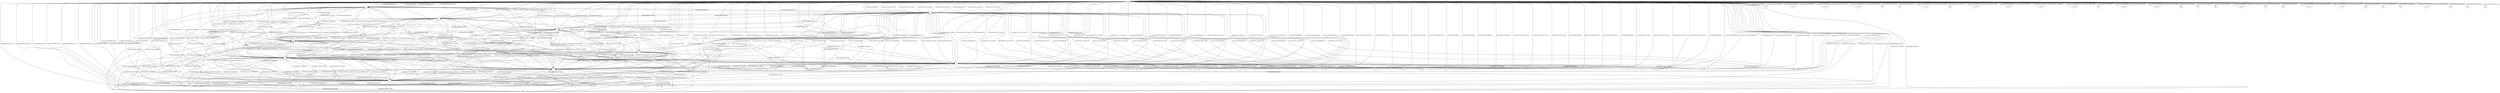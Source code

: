 digraph witness5 {
 0 [label="0",shape=ellipse]
 1 [label="1",shape=ellipse]
 2 [label="2",shape=ellipse]
 3 [label="3",shape=ellipse]
 4 [label="4",shape=ellipse]
 5 [label="5",shape=ellipse]
 6 [label="6",shape=ellipse]
 7 [label="7",shape=ellipse]
 8 [label="8",shape=ellipse]
 9 [label="9",shape=ellipse]
 10 [label="10",shape=ellipse]
 11 [label="11",shape=ellipse]
 12 [label="12",shape=ellipse]
 13 [label="13",shape=ellipse]
 14 [label="14",shape=ellipse]
 15 [label="15",shape=ellipse]
 16 [label="16",shape=ellipse]
 17 [label="17",shape=ellipse]
 18 [label="18",shape=ellipse]
 19 [label="19",shape=ellipse]
 20 [label="20",shape=ellipse]
 21 [label="21",shape=ellipse]
 22 [label="22",shape=ellipse]
 23 [label="23",shape=ellipse]
 24 [label="24",shape=ellipse]
 25 [label="25",shape=ellipse]
 26 [label="26",shape=ellipse]
 27 [label="27",shape=ellipse]
 28 [label="28",shape=ellipse]
 29 [label="29",shape=ellipse]
 30 [label="30",shape=ellipse]
 31 [label="31",shape=ellipse]
 32 [label="32",shape=ellipse]
 33 [label="33",shape=ellipse]
 34 [label="34",shape=ellipse]
 35 [label="35",shape=ellipse]
 36 [label="36",shape=ellipse]
 37 [label="37",shape=ellipse]
 38 [label="38",shape=ellipse]
 39 [label="39",shape=ellipse]
 40 [label="40",shape=ellipse]
 41 [label="41",shape=ellipse]
 42 [label="42",shape=ellipse]
 43 [label="43",shape=ellipse]
 44 [label="44",shape=ellipse]
 45 [label="45",shape=ellipse]
 46 [label="46",shape=ellipse]
 47 [label="47",shape=ellipse]
 48 [label="48",shape=ellipse]
 49 [label="49",shape=ellipse]
 50 [label="50",shape=ellipse]
 51 [label="51",shape=ellipse]
 52 [label="52",shape=ellipse]
 53 [label="53",shape=ellipse]
 54 [label="54",shape=ellipse]
 55 [label="55",shape=ellipse]
 56 [label="56",shape=ellipse]
 57 [label="57",shape=ellipse]
 58 [label="58",shape=ellipse]
 59 [label="59",shape=ellipse]
 60 [label="60",shape=ellipse]
 61 [label="61",shape=ellipse]
 62 [label="62",shape=ellipse]
 63 [label="63",shape=ellipse]
 64 [label="64",shape=ellipse]
 65 [label="65",shape=ellipse]
 66 [label="66",shape=ellipse]
 67 [label="67",shape=ellipse]
 68 [label="68",shape=ellipse]
 69 [label="69",shape=ellipse]
 70 [label="70",shape=ellipse]
 71 [label="71",shape=ellipse]
 72 [label="72",shape=ellipse]
 73 [label="73",shape=ellipse]
 74 [label="74",shape=ellipse]
    0 -> 1[label="<none;req_r4;idle;req_r3;req_r4>"]
    0 -> 1[label="<none;idle;idle;req_r3;idle>"]
    0 -> 2[label="<none;idle;req_r2;req_r2;req_r4>"]
    0 -> 2[label="<none;idle;req_r7;req_r7;req_r4>"]
    0 -> 2[label="<none;idle;req_r6;req_r6;req_r4>"]
    0 -> 2[label="<none;idle;idle;idle;req_r4>"]
    0 -> 3[label="<none;idle;req_r7;idle;idle>"]
    0 -> 3[label="<none;req_r4;req_r7;idle;req_r4>"]
    0 -> 4[label="<none;req_r4;req_r2;req_r7;idle>"]
    0 -> 5[label="<none;req_r4;req_r7;idle;idle>"]
    0 -> 6[label="<none;idle;req_r7;idle;req_r4>"]
    0 -> 7[label="<none;req_r4;req_r6;idle;req_r4>"]
    0 -> 7[label="<none;idle;req_r6;idle;idle>"]
    0 -> 8[label="<none;req_r4;req_r7;req_r8;idle>"]
    0 -> 9[label="<none;req_r4;idle;req_r2;idle>"]
    0 -> 10[label="<none;req_r4;req_r2;idle;idle>"]
    0 -> 11[label="<none;req_r4;req_r6;req_r2;idle>"]
    0 -> 12[label="<none;req_r4;req_r6;idle;idle>"]
    0 -> 13[label="<none;idle;req_r2;idle;idle>"]
    0 -> 13[label="<none;req_r4;req_r2;idle;req_r4>"]
    0 -> 14[label="<none;req_r4;req_r6;req_r3;idle>"]
    0 -> 15[label="<none;idle;req_r2;idle;req_r4>"]
    0 -> 16[label="<none;idle;req_r2;req_r7;idle>"]
    0 -> 16[label="<none;req_r4;req_r2;req_r7;req_r4>"]
    0 -> 17[label="<none;idle;req_r6;idle;req_r4>"]
    0 -> 18[label="<none;idle;req_r2;req_r7;req_r4>"]
    0 -> 19[label="<none;idle;idle;req_r7;req_r4>"]
    0 -> 20[label="<none;req_r4;idle;req_r7;idle>"]
    0 -> 21[label="<none;req_r4;idle;idle;idle>"]
    0 -> 21[label="<none;req_r4;req_r6;req_r6;idle>"]
    0 -> 21[label="<none;req_r4;req_r7;req_r7;idle>"]
    0 -> 21[label="<none;req_r4;req_r2;req_r2;idle>"]
    0 -> 22[label="<none;idle;req_r6;req_r7;req_r4>"]
    0 -> 0[label="<none;idle;idle;idle;idle>"]
    0 -> 0[label="<none;req_r4;req_r2;req_r2;req_r4>"]
    0 -> 0[label="<none;idle;req_r2;req_r2;idle>"]
    0 -> 0[label="<none;idle;req_r6;req_r6;idle>"]
    0 -> 0[label="<none;req_r4;req_r6;req_r6;req_r4>"]
    0 -> 0[label="<none;idle;req_r7;req_r7;idle>"]
    0 -> 0[label="<none;req_r4;idle;idle;req_r4>"]
    0 -> 0[label="<none;req_r4;req_r7;req_r7;req_r4>"]
    0 -> 23[label="<none;req_r4;req_r7;req_r6;idle>"]
    0 -> 24[label="<none;idle;idle;req_r6;req_r4>"]
    0 -> 25[label="<none;req_r4;idle;req_r7;req_r4>"]
    0 -> 25[label="<none;idle;idle;req_r7;idle>"]
    0 -> 26[label="<none;idle;req_r7;req_r2;req_r4>"]
    0 -> 27[label="<none;req_r4;idle;req_r6;req_r4>"]
    0 -> 27[label="<none;idle;idle;req_r6;idle>"]
    0 -> 28[label="<none;idle;req_r7;req_r6;idle>"]
    0 -> 28[label="<none;req_r4;req_r7;req_r6;req_r4>"]
    0 -> 29[label="<none;req_r4;req_r6;req_r7;idle>"]
    0 -> 30[label="<none;idle;req_r6;req_r8;idle>"]
    0 -> 30[label="<none;req_r4;req_r6;req_r8;req_r4>"]
    0 -> 31[label="<none;req_r4;req_r6;req_r7;req_r4>"]
    0 -> 31[label="<none;idle;req_r6;req_r7;idle>"]
    0 -> 32[label="<none;idle;req_r7;req_r2;idle>"]
    0 -> 32[label="<none;req_r4;req_r7;req_r2;req_r4>"]
    0 -> 33[label="<none;req_r4;req_r2;req_r8;idle>"]
    0 -> 34[label="<none;req_r4;req_r7;req_r2;idle>"]
    0 -> 35[label="<none;req_r4;req_r6;req_r8;idle>"]
    0 -> 36[label="<none;idle;req_r7;req_r6;req_r4>"]
    0 -> 37[label="<none;req_r4;idle;req_r3;idle>"]
    0 -> 38[label="<none;req_r4;req_r7;req_r3;idle>"]
    0 -> 39[label="<none;req_r4;req_r7;req_r1;idle>"]
    0 -> 40[label="<none;idle;req_r7;req_r3;req_r4>"]
    0 -> 41[label="<none;req_r4;req_r7;req_r8;req_r4>"]
    0 -> 41[label="<none;idle;req_r7;req_r8;idle>"]
    0 -> 42[label="<none;idle;req_r7;req_r3;idle>"]
    0 -> 42[label="<none;req_r4;req_r7;req_r3;req_r4>"]
    0 -> 43[label="<none;idle;req_r7;req_r8;req_r4>"]
    0 -> 44[label="<none;req_r4;idle;req_r6;idle>"]
    0 -> 45[label="<none;req_r4;req_r6;req_r3;req_r4>"]
    0 -> 45[label="<none;idle;req_r6;req_r3;idle>"]
    0 -> 46[label="<none;idle;req_r7;req_r1;req_r4>"]
    0 -> 47[label="<none;req_r4;req_r7;req_r1;req_r4>"]
    0 -> 47[label="<none;idle;req_r7;req_r1;idle>"]
    0 -> 48[label="<none;req_r4;req_r6;req_r1;idle>"]
    0 -> 49[label="<none;idle;idle;req_r8;idle>"]
    0 -> 49[label="<none;req_r4;idle;req_r8;req_r4>"]
    0 -> 50[label="<none;idle;idle;req_r2;idle>"]
    0 -> 50[label="<none;req_r4;idle;req_r2;req_r4>"]
    0 -> 51[label="<none;idle;req_r6;req_r3;req_r4>"]
    0 -> 52[label="<none;idle;req_r2;req_r6;idle>"]
    0 -> 52[label="<none;req_r4;req_r2;req_r6;req_r4>"]
    0 -> 53[label="<none;idle;req_r6;req_r1;req_r4>"]
    0 -> 54[label="<none;req_r4;req_r2;req_r6;idle>"]
    0 -> 55[label="<none;req_r4;req_r2;req_r1;idle>"]
    0 -> 56[label="<none;idle;idle;req_r2;req_r4>"]
    0 -> 57[label="<none;req_r4;req_r6;req_r2;req_r4>"]
    0 -> 57[label="<none;idle;req_r6;req_r2;idle>"]
    0 -> 58[label="<none;idle;req_r6;req_r2;req_r4>"]
    0 -> 59[label="<none;idle;req_r2;req_r6;req_r4>"]
    0 -> 60[label="<none;idle;req_r6;req_r8;req_r4>"]
    0 -> 61[label="<none;req_r4;req_r2;req_r3;idle>"]
    0 -> 62[label="<none;idle;req_r6;req_r1;idle>"]
    0 -> 62[label="<none;req_r4;req_r6;req_r1;req_r4>"]
    0 -> 63[label="<none;idle;req_r2;req_r8;req_r4>"]
    0 -> 64[label="<none;idle;req_r2;req_r1;idle>"]
    0 -> 64[label="<none;req_r4;req_r2;req_r1;req_r4>"]
    0 -> 65[label="<none;idle;req_r2;req_r1;req_r4>"]
    0 -> 66[label="<none;req_r4;req_r2;req_r8;req_r4>"]
    0 -> 66[label="<none;idle;req_r2;req_r8;idle>"]
    0 -> 67[label="<none;req_r4;idle;req_r1;idle>"]
    0 -> 68[label="<none;idle;req_r2;req_r3;req_r4>"]
    0 -> 69[label="<none;req_r4;idle;req_r8;idle>"]
    0 -> 70[label="<none;req_r4;req_r2;req_r3;req_r4>"]
    0 -> 70[label="<none;idle;req_r2;req_r3;idle>"]
    0 -> 71[label="<none;req_r4;idle;req_r1;req_r4>"]
    0 -> 71[label="<none;idle;idle;req_r1;idle>"]
    0 -> 72[label="<none;idle;idle;req_r3;req_r4>"]
    0 -> 73[label="<none;idle;idle;req_r8;req_r4>"]
    0 -> 74[label="<none;idle;idle;req_r1;req_r4>"]
    50 -> 5[label="<none;req_r4;req_r7;relall;idle>"]
    1 -> 5[label="<none;req_r4;req_r7;relall;idle>"]
    49 -> 5[label="<none;req_r4;req_r7;relall;idle>"]
    71 -> 5[label="<none;req_r4;req_r7;relall;idle>"]
    27 -> 5[label="<none;req_r4;req_r7;relall;idle>"]
    21 -> 16[label="<none;relall;req_r2;req_r7;idle>"]
    2 -> 16[label="<none;idle;req_r2;req_r7;relall>"]
    7 -> 19[label="<none;idle;relall;req_r7;req_r4>"]
    13 -> 19[label="<none;idle;relall;req_r7;req_r4>"]
    2 -> 3[label="<none;idle;req_r7;idle;relall>"]
    50 -> 3[label="<none;idle;req_r7;relall;idle>"]
    50 -> 3[label="<none;req_r4;req_r7;relall;req_r4>"]
    21 -> 3[label="<none;relall;req_r7;idle;idle>"]
    1 -> 3[label="<none;req_r4;req_r7;relall;req_r4>"]
    1 -> 3[label="<none;idle;req_r7;relall;idle>"]
    37 -> 3[label="<none;relall;req_r7;relall;idle>"]
    9 -> 3[label="<none;relall;req_r7;relall;idle>"]
    27 -> 3[label="<none;req_r4;req_r7;relall;req_r4>"]
    27 -> 3[label="<none;idle;req_r7;relall;idle>"]
    71 -> 3[label="<none;req_r4;req_r7;relall;req_r4>"]
    71 -> 3[label="<none;idle;req_r7;relall;idle>"]
    69 -> 3[label="<none;relall;req_r7;relall;idle>"]
    49 -> 3[label="<none;req_r4;req_r7;relall;req_r4>"]
    49 -> 3[label="<none;idle;req_r7;relall;idle>"]
    44 -> 3[label="<none;relall;req_r7;relall;idle>"]
    67 -> 3[label="<none;relall;req_r7;relall;idle>"]
    50 -> 6[label="<none;idle;req_r7;relall;req_r4>"]
    27 -> 6[label="<none;idle;req_r7;relall;req_r4>"]
    1 -> 6[label="<none;idle;req_r7;relall;req_r4>"]
    71 -> 6[label="<none;idle;req_r7;relall;req_r4>"]
    49 -> 6[label="<none;idle;req_r7;relall;req_r4>"]
    27 -> 15[label="<none;idle;req_r2;relall;req_r4>"]
    25 -> 15[label="<none;idle;req_r2;relall;req_r4>"]
    49 -> 15[label="<none;idle;req_r2;relall;req_r4>"]
    1 -> 15[label="<none;idle;req_r2;relall;req_r4>"]
    71 -> 15[label="<none;idle;req_r2;relall;req_r4>"]
    2 -> 31[label="<none;idle;req_r6;req_r7;relall>"]
    21 -> 31[label="<none;relall;req_r6;req_r7;idle>"]
    21 -> 13[label="<none;relall;req_r2;idle;idle>"]
    2 -> 13[label="<none;idle;req_r2;idle;relall>"]
    44 -> 13[label="<none;relall;req_r2;relall;idle>"]
    49 -> 13[label="<none;req_r4;req_r2;relall;req_r4>"]
    49 -> 13[label="<none;idle;req_r2;relall;idle>"]
    1 -> 13[label="<none;req_r4;req_r2;relall;req_r4>"]
    1 -> 13[label="<none;idle;req_r2;relall;idle>"]
    27 -> 13[label="<none;idle;req_r2;relall;idle>"]
    27 -> 13[label="<none;req_r4;req_r2;relall;req_r4>"]
    20 -> 13[label="<none;relall;req_r2;relall;idle>"]
    25 -> 13[label="<none;idle;req_r2;relall;idle>"]
    25 -> 13[label="<none;req_r4;req_r2;relall;req_r4>"]
    71 -> 13[label="<none;req_r4;req_r2;relall;req_r4>"]
    71 -> 13[label="<none;idle;req_r2;relall;idle>"]
    69 -> 13[label="<none;relall;req_r2;relall;idle>"]
    67 -> 13[label="<none;relall;req_r2;relall;idle>"]
    37 -> 13[label="<none;relall;req_r2;relall;idle>"]
    2 -> 47[label="<none;idle;req_r7;req_r1;relall>"]
    21 -> 47[label="<none;relall;req_r7;req_r1;idle>"]
    25 -> 12[label="<none;req_r4;req_r6;relall;idle>"]
    49 -> 12[label="<none;req_r4;req_r6;relall;idle>"]
    50 -> 12[label="<none;req_r4;req_r6;relall;idle>"]
    71 -> 12[label="<none;req_r4;req_r6;relall;idle>"]
    1 -> 12[label="<none;req_r4;req_r6;relall;idle>"]
    7 -> 9[label="<none;req_r4;relall;req_r2;idle>"]
    3 -> 9[label="<none;req_r4;relall;req_r2;idle>"]
    50 -> 17[label="<none;idle;req_r6;relall;req_r4>"]
    25 -> 17[label="<none;idle;req_r6;relall;req_r4>"]
    1 -> 17[label="<none;idle;req_r6;relall;req_r4>"]
    49 -> 17[label="<none;idle;req_r6;relall;req_r4>"]
    71 -> 17[label="<none;idle;req_r6;relall;req_r4>"]
    10 -> 25[label="<none;relall;relall;req_r7;idle>"]
    2 -> 25[label="<none;idle;idle;req_r7;relall>"]
    15 -> 25[label="<none;idle;relall;req_r7;relall>"]
    13 -> 25[label="<none;idle;relall;req_r7;idle>"]
    13 -> 25[label="<none;req_r4;relall;req_r7;req_r4>"]
    21 -> 25[label="<none;relall;idle;req_r7;idle>"]
    7 -> 25[label="<none;idle;relall;req_r7;idle>"]
    7 -> 25[label="<none;req_r4;relall;req_r7;req_r4>"]
    17 -> 25[label="<none;idle;relall;req_r7;relall>"]
    12 -> 25[label="<none;relall;relall;req_r7;idle>"]
    25 -> 7[label="<none;req_r4;req_r6;relall;req_r4>"]
    25 -> 7[label="<none;idle;req_r6;relall;idle>"]
    2 -> 7[label="<none;idle;req_r6;idle;relall>"]
    21 -> 7[label="<none;relall;req_r6;idle;idle>"]
    20 -> 7[label="<none;relall;req_r6;relall;idle>"]
    50 -> 7[label="<none;req_r4;req_r6;relall;req_r4>"]
    50 -> 7[label="<none;idle;req_r6;relall;idle>"]
    9 -> 7[label="<none;relall;req_r6;relall;idle>"]
    49 -> 7[label="<none;idle;req_r6;relall;idle>"]
    49 -> 7[label="<none;req_r4;req_r6;relall;req_r4>"]
    71 -> 7[label="<none;idle;req_r6;relall;idle>"]
    71 -> 7[label="<none;req_r4;req_r6;relall;req_r4>"]
    1 -> 7[label="<none;idle;req_r6;relall;idle>"]
    1 -> 7[label="<none;req_r4;req_r6;relall;req_r4>"]
    69 -> 7[label="<none;relall;req_r6;relall;idle>"]
    67 -> 7[label="<none;relall;req_r6;relall;idle>"]
    37 -> 7[label="<none;relall;req_r6;relall;idle>"]
    2 -> 62[label="<none;idle;req_r6;req_r1;relall>"]
    21 -> 62[label="<none;relall;req_r6;req_r1;idle>"]
    7 -> 21[label="<none;req_r4;relall;idle;idle>"]
    52 -> 21[label="<none;req_r4;relall;relall;idle>"]
    25 -> 21[label="<none;req_r4;idle;relall;idle>"]
    13 -> 21[label="<none;req_r4;relall;idle;idle>"]
    16 -> 21[label="<none;req_r4;relall;relall;idle>"]
    28 -> 21[label="<none;req_r4;relall;relall;idle>"]
    32 -> 21[label="<none;req_r4;relall;relall;idle>"]
    31 -> 21[label="<none;req_r4;relall;relall;idle>"]
    3 -> 21[label="<none;req_r4;relall;idle;idle>"]
    47 -> 21[label="<none;req_r4;relall;relall;idle>"]
    45 -> 21[label="<none;req_r4;relall;relall;idle>"]
    42 -> 21[label="<none;req_r4;relall;relall;idle>"]
    62 -> 21[label="<none;req_r4;relall;relall;idle>"]
    50 -> 21[label="<none;req_r4;idle;relall;idle>"]
    41 -> 21[label="<none;req_r4;relall;relall;idle>"]
    70 -> 21[label="<none;req_r4;relall;relall;idle>"]
    49 -> 21[label="<none;req_r4;idle;relall;idle>"]
    71 -> 21[label="<none;req_r4;idle;relall;idle>"]
    1 -> 21[label="<none;req_r4;idle;relall;idle>"]
    66 -> 21[label="<none;req_r4;relall;relall;idle>"]
    30 -> 21[label="<none;req_r4;relall;relall;idle>"]
    64 -> 21[label="<none;req_r4;relall;relall;idle>"]
    27 -> 21[label="<none;req_r4;idle;relall;idle>"]
    57 -> 21[label="<none;req_r4;relall;relall;idle>"]
    32 -> 2[label="<none;idle;relall;relall;req_r4>"]
    64 -> 2[label="<none;idle;relall;relall;req_r4>"]
    31 -> 2[label="<none;idle;relall;relall;req_r4>"]
    13 -> 2[label="<none;idle;relall;idle;req_r4>"]
    7 -> 2[label="<none;idle;relall;idle;req_r4>"]
    3 -> 2[label="<none;idle;relall;idle;req_r4>"]
    25 -> 2[label="<none;idle;idle;relall;req_r4>"]
    16 -> 2[label="<none;idle;relall;relall;req_r4>"]
    50 -> 2[label="<none;idle;idle;relall;req_r4>"]
    28 -> 2[label="<none;idle;relall;relall;req_r4>"]
    42 -> 2[label="<none;idle;relall;relall;req_r4>"]
    30 -> 2[label="<none;idle;relall;relall;req_r4>"]
    70 -> 2[label="<none;idle;relall;relall;req_r4>"]
    49 -> 2[label="<none;idle;idle;relall;req_r4>"]
    41 -> 2[label="<none;idle;relall;relall;req_r4>"]
    62 -> 2[label="<none;idle;relall;relall;req_r4>"]
    47 -> 2[label="<none;idle;relall;relall;req_r4>"]
    45 -> 2[label="<none;idle;relall;relall;req_r4>"]
    57 -> 2[label="<none;idle;relall;relall;req_r4>"]
    66 -> 2[label="<none;idle;relall;relall;req_r4>"]
    52 -> 2[label="<none;idle;relall;relall;req_r4>"]
    27 -> 2[label="<none;idle;idle;relall;req_r4>"]
    71 -> 2[label="<none;idle;idle;relall;req_r4>"]
    1 -> 2[label="<none;idle;idle;relall;req_r4>"]
    13 -> 20[label="<none;req_r4;relall;req_r7;idle>"]
    7 -> 20[label="<none;req_r4;relall;req_r7;idle>"]
    21 -> 30[label="<none;relall;req_r6;req_r8;idle>"]
    2 -> 30[label="<none;idle;req_r6;req_r8;relall>"]
    27 -> 10[label="<none;req_r4;req_r2;relall;idle>"]
    71 -> 10[label="<none;req_r4;req_r2;relall;idle>"]
    25 -> 10[label="<none;req_r4;req_r2;relall;idle>"]
    1 -> 10[label="<none;req_r4;req_r2;relall;idle>"]
    49 -> 10[label="<none;req_r4;req_r2;relall;idle>"]
    2 -> 28[label="<none;idle;req_r7;req_r6;relall>"]
    21 -> 28[label="<none;relall;req_r7;req_r6;idle>"]
    21 -> 0[label="<none;relall;req_r2;req_r2;idle>"]
    21 -> 0[label="<none;relall;idle;idle;idle>"]
    21 -> 0[label="<none;relall;req_r6;req_r6;idle>"]
    21 -> 0[label="<none;relall;req_r7;req_r7;idle>"]
    16 -> 0[label="<none;req_r4;relall;relall;req_r4>"]
    16 -> 0[label="<none;idle;relall;relall;idle>"]
    3 -> 0[label="<none;req_r4;relall;idle;req_r4>"]
    3 -> 0[label="<none;idle;relall;idle;idle>"]
    29 -> 0[label="<none;relall;relall;relall;idle>"]
    34 -> 0[label="<none;relall;relall;relall;idle>"]
    2 -> 0[label="<none;idle;req_r2;req_r2;relall>"]
    2 -> 0[label="<none;idle;req_r7;req_r7;relall>"]
    2 -> 0[label="<none;idle;req_r6;req_r6;relall>"]
    2 -> 0[label="<none;idle;idle;idle;relall>"]
    32 -> 0[label="<none;idle;relall;relall;idle>"]
    32 -> 0[label="<none;req_r4;relall;relall;req_r4>"]
    7 -> 0[label="<none;req_r4;relall;idle;req_r4>"]
    7 -> 0[label="<none;idle;relall;idle;idle>"]
    4 -> 0[label="<none;relall;relall;relall;idle>"]
    31 -> 0[label="<none;idle;relall;relall;idle>"]
    31 -> 0[label="<none;req_r4;relall;relall;req_r4>"]
    20 -> 0[label="<none;relall;idle;relall;idle>"]
    5 -> 0[label="<none;relall;relall;idle;idle>"]
    50 -> 0[label="<none;req_r4;idle;relall;req_r4>"]
    50 -> 0[label="<none;idle;idle;relall;idle>"]
    11 -> 0[label="<none;relall;relall;relall;idle>"]
    17 -> 0[label="<none;idle;relall;idle;relall>"]
    6 -> 0[label="<none;idle;relall;idle;relall>"]
    10 -> 0[label="<none;relall;relall;idle;idle>"]
    23 -> 0[label="<none;relall;relall;relall;idle>"]
    57 -> 0[label="<none;idle;relall;relall;idle>"]
    57 -> 0[label="<none;req_r4;relall;relall;req_r4>"]
    13 -> 0[label="<none;req_r4;relall;idle;req_r4>"]
    13 -> 0[label="<none;idle;relall;idle;idle>"]
    15 -> 0[label="<none;idle;relall;idle;relall>"]
    25 -> 0[label="<none;req_r4;idle;relall;req_r4>"]
    25 -> 0[label="<none;idle;idle;relall;idle>"]
    28 -> 0[label="<none;idle;relall;relall;idle>"]
    28 -> 0[label="<none;req_r4;relall;relall;req_r4>"]
    47 -> 0[label="<none;req_r4;relall;relall;req_r4>"]
    47 -> 0[label="<none;idle;relall;relall;idle>"]
    8 -> 0[label="<none;relall;relall;relall;idle>"]
    9 -> 0[label="<none;relall;idle;relall;idle>"]
    42 -> 0[label="<none;idle;relall;relall;idle>"]
    42 -> 0[label="<none;req_r4;relall;relall;req_r4>"]
    39 -> 0[label="<none;relall;relall;relall;idle>"]
    12 -> 0[label="<none;relall;relall;idle;idle>"]
    44 -> 0[label="<none;relall;idle;relall;idle>"]
    27 -> 0[label="<none;req_r4;idle;relall;req_r4>"]
    27 -> 0[label="<none;idle;idle;relall;idle>"]
    41 -> 0[label="<none;idle;relall;relall;idle>"]
    41 -> 0[label="<none;req_r4;relall;relall;req_r4>"]
    61 -> 0[label="<none;relall;relall;relall;idle>"]
    38 -> 0[label="<none;relall;relall;relall;idle>"]
    67 -> 0[label="<none;relall;idle;relall;idle>"]
    49 -> 0[label="<none;req_r4;idle;relall;req_r4>"]
    49 -> 0[label="<none;idle;idle;relall;idle>"]
    1 -> 0[label="<none;idle;idle;relall;idle>"]
    1 -> 0[label="<none;req_r4;idle;relall;req_r4>"]
    52 -> 0[label="<none;idle;relall;relall;idle>"]
    52 -> 0[label="<none;req_r4;relall;relall;req_r4>"]
    71 -> 0[label="<none;idle;idle;relall;idle>"]
    71 -> 0[label="<none;req_r4;idle;relall;req_r4>"]
    48 -> 0[label="<none;relall;relall;relall;idle>"]
    35 -> 0[label="<none;relall;relall;relall;idle>"]
    33 -> 0[label="<none;relall;relall;relall;idle>"]
    45 -> 0[label="<none;req_r4;relall;relall;req_r4>"]
    45 -> 0[label="<none;idle;relall;relall;idle>"]
    30 -> 0[label="<none;idle;relall;relall;idle>"]
    30 -> 0[label="<none;req_r4;relall;relall;req_r4>"]
    37 -> 0[label="<none;relall;idle;relall;idle>"]
    69 -> 0[label="<none;relall;idle;relall;idle>"]
    14 -> 0[label="<none;relall;relall;relall;idle>"]
    62 -> 0[label="<none;req_r4;relall;relall;req_r4>"]
    62 -> 0[label="<none;idle;relall;relall;idle>"]
    54 -> 0[label="<none;relall;relall;relall;idle>"]
    64 -> 0[label="<none;idle;relall;relall;idle>"]
    64 -> 0[label="<none;req_r4;relall;relall;req_r4>"]
    55 -> 0[label="<none;relall;relall;relall;idle>"]
    66 -> 0[label="<none;req_r4;relall;relall;req_r4>"]
    66 -> 0[label="<none;idle;relall;relall;idle>"]
    70 -> 0[label="<none;idle;relall;relall;idle>"]
    70 -> 0[label="<none;req_r4;relall;relall;req_r4>"]
    7 -> 56[label="<none;idle;relall;req_r2;req_r4>"]
    3 -> 56[label="<none;idle;relall;req_r2;req_r4>"]
    2 -> 45[label="<none;idle;req_r6;req_r3;relall>"]
    21 -> 45[label="<none;relall;req_r6;req_r3;idle>"]
    21 -> 32[label="<none;relall;req_r7;req_r2;idle>"]
    2 -> 32[label="<none;idle;req_r7;req_r2;relall>"]
    21 -> 42[label="<none;relall;req_r7;req_r3;idle>"]
    2 -> 42[label="<none;idle;req_r7;req_r3;relall>"]
    2 -> 41[label="<none;idle;req_r7;req_r8;relall>"]
    21 -> 41[label="<none;relall;req_r7;req_r8;idle>"]
    21 -> 66[label="<none;relall;req_r2;req_r8;idle>"]
    2 -> 66[label="<none;idle;req_r2;req_r8;relall>"]
    13 -> 44[label="<none;req_r4;relall;req_r6;idle>"]
    3 -> 44[label="<none;req_r4;relall;req_r6;idle>"]
    21 -> 52[label="<none;relall;req_r2;req_r6;idle>"]
    2 -> 52[label="<none;idle;req_r2;req_r6;relall>"]
    13 -> 24[label="<none;idle;relall;req_r6;req_r4>"]
    3 -> 24[label="<none;idle;relall;req_r6;req_r4>"]
    2 -> 64[label="<none;idle;req_r2;req_r1;relall>"]
    21 -> 64[label="<none;relall;req_r2;req_r1;idle>"]
    21 -> 70[label="<none;relall;req_r2;req_r3;idle>"]
    2 -> 70[label="<none;idle;req_r2;req_r3;relall>"]
    12 -> 50[label="<none;relall;relall;req_r2;idle>"]
    17 -> 50[label="<none;idle;relall;req_r2;relall>"]
    5 -> 50[label="<none;relall;relall;req_r2;idle>"]
    7 -> 50[label="<none;req_r4;relall;req_r2;req_r4>"]
    7 -> 50[label="<none;idle;relall;req_r2;idle>"]
    2 -> 50[label="<none;idle;idle;req_r2;relall>"]
    6 -> 50[label="<none;idle;relall;req_r2;relall>"]
    3 -> 50[label="<none;req_r4;relall;req_r2;req_r4>"]
    3 -> 50[label="<none;idle;relall;req_r2;idle>"]
    21 -> 50[label="<none;relall;idle;req_r2;idle>"]
    5 -> 27[label="<none;relall;relall;req_r6;idle>"]
    6 -> 27[label="<none;idle;relall;req_r6;relall>"]
    21 -> 27[label="<none;relall;idle;req_r6;idle>"]
    15 -> 27[label="<none;idle;relall;req_r6;relall>"]
    3 -> 27[label="<none;idle;relall;req_r6;idle>"]
    3 -> 27[label="<none;req_r4;relall;req_r6;req_r4>"]
    2 -> 27[label="<none;idle;idle;req_r6;relall>"]
    13 -> 27[label="<none;idle;relall;req_r6;idle>"]
    13 -> 27[label="<none;req_r4;relall;req_r6;req_r4>"]
    10 -> 27[label="<none;relall;relall;req_r6;idle>"]
    21 -> 57[label="<none;relall;req_r6;req_r2;idle>"]
    2 -> 57[label="<none;idle;req_r6;req_r2;relall>"]
    10 -> 71[label="<none;relall;relall;req_r1;idle>"]
    12 -> 71[label="<none;relall;relall;req_r1;idle>"]
    5 -> 71[label="<none;relall;relall;req_r1;idle>"]
    21 -> 71[label="<none;relall;idle;req_r1;idle>"]
    2 -> 71[label="<none;idle;idle;req_r1;relall>"]
    6 -> 71[label="<none;idle;relall;req_r1;relall>"]
    7 -> 71[label="<none;req_r4;relall;req_r1;req_r4>"]
    7 -> 71[label="<none;idle;relall;req_r1;idle>"]
    17 -> 71[label="<none;idle;relall;req_r1;relall>"]
    3 -> 71[label="<none;idle;relall;req_r1;idle>"]
    3 -> 71[label="<none;req_r4;relall;req_r1;req_r4>"]
    13 -> 71[label="<none;idle;relall;req_r1;idle>"]
    13 -> 71[label="<none;req_r4;relall;req_r1;req_r4>"]
    15 -> 71[label="<none;idle;relall;req_r1;relall>"]
    3 -> 37[label="<none;req_r4;relall;req_r3;idle>"]
    13 -> 37[label="<none;req_r4;relall;req_r3;idle>"]
    7 -> 37[label="<none;req_r4;relall;req_r3;idle>"]
    3 -> 72[label="<none;idle;relall;req_r3;req_r4>"]
    7 -> 72[label="<none;idle;relall;req_r3;req_r4>"]
    13 -> 72[label="<none;idle;relall;req_r3;req_r4>"]
    5 -> 1[label="<none;relall;relall;req_r3;idle>"]
    3 -> 1[label="<none;idle;relall;req_r3;idle>"]
    3 -> 1[label="<none;req_r4;relall;req_r3;req_r4>"]
    6 -> 1[label="<none;idle;relall;req_r3;relall>"]
    2 -> 1[label="<none;idle;idle;req_r3;relall>"]
    21 -> 1[label="<none;relall;idle;req_r3;idle>"]
    13 -> 1[label="<none;req_r4;relall;req_r3;req_r4>"]
    13 -> 1[label="<none;idle;relall;req_r3;idle>"]
    15 -> 1[label="<none;idle;relall;req_r3;relall>"]
    17 -> 1[label="<none;idle;relall;req_r3;relall>"]
    10 -> 1[label="<none;relall;relall;req_r3;idle>"]
    12 -> 1[label="<none;relall;relall;req_r3;idle>"]
    7 -> 1[label="<none;idle;relall;req_r3;idle>"]
    7 -> 1[label="<none;req_r4;relall;req_r3;req_r4>"]
    7 -> 69[label="<none;req_r4;relall;req_r8;idle>"]
    13 -> 69[label="<none;req_r4;relall;req_r8;idle>"]
    3 -> 69[label="<none;req_r4;relall;req_r8;idle>"]
    3 -> 67[label="<none;req_r4;relall;req_r1;idle>"]
    13 -> 67[label="<none;req_r4;relall;req_r1;idle>"]
    7 -> 67[label="<none;req_r4;relall;req_r1;idle>"]
    2 -> 49[label="<none;idle;idle;req_r8;relall>"]
    21 -> 49[label="<none;relall;idle;req_r8;idle>"]
    6 -> 49[label="<none;idle;relall;req_r8;relall>"]
    12 -> 49[label="<none;relall;relall;req_r8;idle>"]
    7 -> 49[label="<none;req_r4;relall;req_r8;req_r4>"]
    7 -> 49[label="<none;idle;relall;req_r8;idle>"]
    5 -> 49[label="<none;relall;relall;req_r8;idle>"]
    3 -> 49[label="<none;req_r4;relall;req_r8;req_r4>"]
    3 -> 49[label="<none;idle;relall;req_r8;idle>"]
    10 -> 49[label="<none;relall;relall;req_r8;idle>"]
    15 -> 49[label="<none;idle;relall;req_r8;relall>"]
    17 -> 49[label="<none;idle;relall;req_r8;relall>"]
    13 -> 49[label="<none;idle;relall;req_r8;idle>"]
    13 -> 49[label="<none;req_r4;relall;req_r8;req_r4>"]
    3 -> 73[label="<none;idle;relall;req_r8;req_r4>"]
    7 -> 73[label="<none;idle;relall;req_r8;req_r4>"]
    13 -> 73[label="<none;idle;relall;req_r8;req_r4>"]
    3 -> 74[label="<none;idle;relall;req_r1;req_r4>"]
    13 -> 74[label="<none;idle;relall;req_r1;req_r4>"]
    7 -> 74[label="<none;idle;relall;req_r1;req_r4>"]
}
